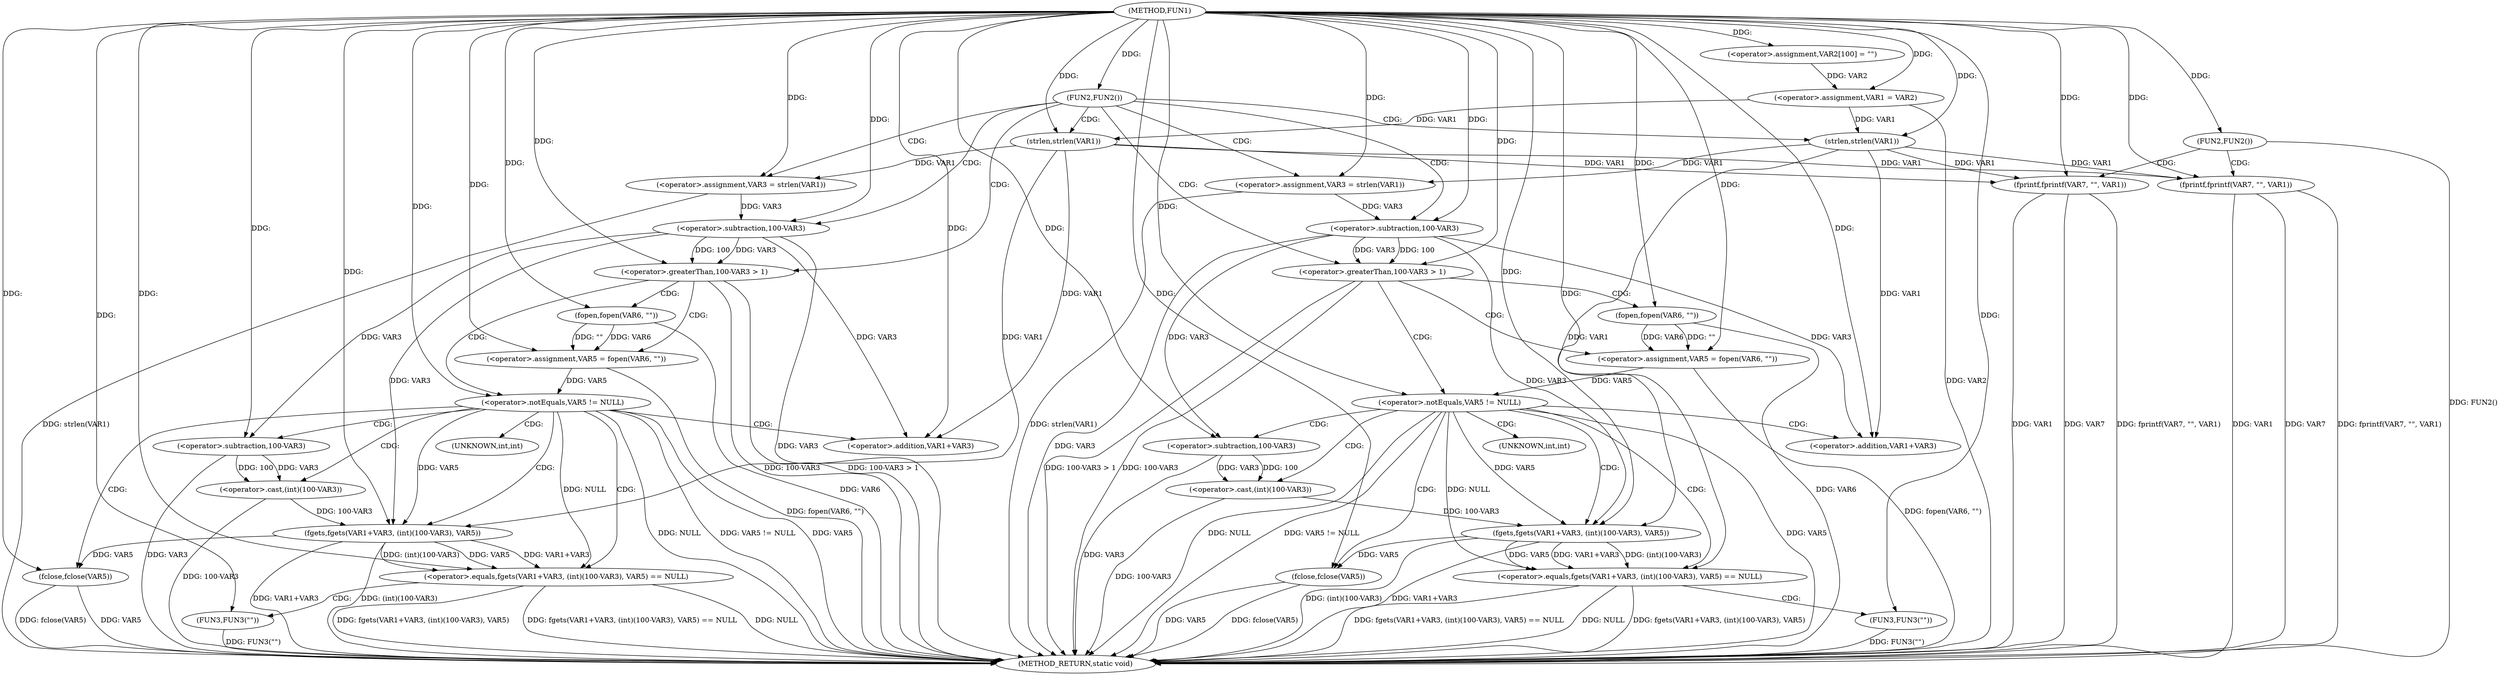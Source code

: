 digraph FUN1 {  
"1000100" [label = "(METHOD,FUN1)" ]
"1000212" [label = "(METHOD_RETURN,static void)" ]
"1000104" [label = "(<operator>.assignment,VAR2[100] = \"\")" ]
"1000107" [label = "(<operator>.assignment,VAR1 = VAR2)" ]
"1000111" [label = "(FUN2,FUN2())" ]
"1000115" [label = "(<operator>.assignment,VAR3 = strlen(VAR1))" ]
"1000117" [label = "(strlen,strlen(VAR1))" ]
"1000121" [label = "(<operator>.greaterThan,100-VAR3 > 1)" ]
"1000122" [label = "(<operator>.subtraction,100-VAR3)" ]
"1000127" [label = "(<operator>.assignment,VAR5 = fopen(VAR6, \"\"))" ]
"1000129" [label = "(fopen,fopen(VAR6, \"\"))" ]
"1000133" [label = "(<operator>.notEquals,VAR5 != NULL)" ]
"1000138" [label = "(<operator>.equals,fgets(VAR1+VAR3, (int)(100-VAR3), VAR5) == NULL)" ]
"1000139" [label = "(fgets,fgets(VAR1+VAR3, (int)(100-VAR3), VAR5))" ]
"1000140" [label = "(<operator>.addition,VAR1+VAR3)" ]
"1000143" [label = "(<operator>.cast,(int)(100-VAR3))" ]
"1000145" [label = "(<operator>.subtraction,100-VAR3)" ]
"1000151" [label = "(FUN3,FUN3(\"\"))" ]
"1000153" [label = "(fclose,fclose(VAR5))" ]
"1000159" [label = "(<operator>.assignment,VAR3 = strlen(VAR1))" ]
"1000161" [label = "(strlen,strlen(VAR1))" ]
"1000165" [label = "(<operator>.greaterThan,100-VAR3 > 1)" ]
"1000166" [label = "(<operator>.subtraction,100-VAR3)" ]
"1000171" [label = "(<operator>.assignment,VAR5 = fopen(VAR6, \"\"))" ]
"1000173" [label = "(fopen,fopen(VAR6, \"\"))" ]
"1000177" [label = "(<operator>.notEquals,VAR5 != NULL)" ]
"1000182" [label = "(<operator>.equals,fgets(VAR1+VAR3, (int)(100-VAR3), VAR5) == NULL)" ]
"1000183" [label = "(fgets,fgets(VAR1+VAR3, (int)(100-VAR3), VAR5))" ]
"1000184" [label = "(<operator>.addition,VAR1+VAR3)" ]
"1000187" [label = "(<operator>.cast,(int)(100-VAR3))" ]
"1000189" [label = "(<operator>.subtraction,100-VAR3)" ]
"1000195" [label = "(FUN3,FUN3(\"\"))" ]
"1000197" [label = "(fclose,fclose(VAR5))" ]
"1000200" [label = "(FUN2,FUN2())" ]
"1000202" [label = "(fprintf,fprintf(VAR7, \"\", VAR1))" ]
"1000208" [label = "(fprintf,fprintf(VAR7, \"\", VAR1))" ]
"1000144" [label = "(UNKNOWN,int,int)" ]
"1000188" [label = "(UNKNOWN,int,int)" ]
  "1000183" -> "1000212"  [ label = "DDG: (int)(100-VAR3)"] 
  "1000208" -> "1000212"  [ label = "DDG: VAR7"] 
  "1000200" -> "1000212"  [ label = "DDG: FUN2()"] 
  "1000187" -> "1000212"  [ label = "DDG: 100-VAR3"] 
  "1000138" -> "1000212"  [ label = "DDG: fgets(VAR1+VAR3, (int)(100-VAR3), VAR5)"] 
  "1000133" -> "1000212"  [ label = "DDG: VAR5 != NULL"] 
  "1000153" -> "1000212"  [ label = "DDG: VAR5"] 
  "1000197" -> "1000212"  [ label = "DDG: fclose(VAR5)"] 
  "1000177" -> "1000212"  [ label = "DDG: VAR5 != NULL"] 
  "1000138" -> "1000212"  [ label = "DDG: fgets(VAR1+VAR3, (int)(100-VAR3), VAR5) == NULL"] 
  "1000202" -> "1000212"  [ label = "DDG: VAR1"] 
  "1000182" -> "1000212"  [ label = "DDG: fgets(VAR1+VAR3, (int)(100-VAR3), VAR5) == NULL"] 
  "1000177" -> "1000212"  [ label = "DDG: VAR5"] 
  "1000115" -> "1000212"  [ label = "DDG: strlen(VAR1)"] 
  "1000166" -> "1000212"  [ label = "DDG: VAR3"] 
  "1000129" -> "1000212"  [ label = "DDG: VAR6"] 
  "1000151" -> "1000212"  [ label = "DDG: FUN3(\"\")"] 
  "1000177" -> "1000212"  [ label = "DDG: NULL"] 
  "1000165" -> "1000212"  [ label = "DDG: 100-VAR3"] 
  "1000139" -> "1000212"  [ label = "DDG: VAR1+VAR3"] 
  "1000195" -> "1000212"  [ label = "DDG: FUN3(\"\")"] 
  "1000183" -> "1000212"  [ label = "DDG: VAR1+VAR3"] 
  "1000127" -> "1000212"  [ label = "DDG: fopen(VAR6, \"\")"] 
  "1000133" -> "1000212"  [ label = "DDG: VAR5"] 
  "1000189" -> "1000212"  [ label = "DDG: VAR3"] 
  "1000202" -> "1000212"  [ label = "DDG: VAR7"] 
  "1000121" -> "1000212"  [ label = "DDG: 100-VAR3 > 1"] 
  "1000208" -> "1000212"  [ label = "DDG: fprintf(VAR7, \"\", VAR1)"] 
  "1000138" -> "1000212"  [ label = "DDG: NULL"] 
  "1000153" -> "1000212"  [ label = "DDG: fclose(VAR5)"] 
  "1000133" -> "1000212"  [ label = "DDG: NULL"] 
  "1000182" -> "1000212"  [ label = "DDG: NULL"] 
  "1000208" -> "1000212"  [ label = "DDG: VAR1"] 
  "1000171" -> "1000212"  [ label = "DDG: fopen(VAR6, \"\")"] 
  "1000139" -> "1000212"  [ label = "DDG: (int)(100-VAR3)"] 
  "1000121" -> "1000212"  [ label = "DDG: 100-VAR3"] 
  "1000143" -> "1000212"  [ label = "DDG: 100-VAR3"] 
  "1000145" -> "1000212"  [ label = "DDG: VAR3"] 
  "1000159" -> "1000212"  [ label = "DDG: strlen(VAR1)"] 
  "1000182" -> "1000212"  [ label = "DDG: fgets(VAR1+VAR3, (int)(100-VAR3), VAR5)"] 
  "1000173" -> "1000212"  [ label = "DDG: VAR6"] 
  "1000107" -> "1000212"  [ label = "DDG: VAR2"] 
  "1000202" -> "1000212"  [ label = "DDG: fprintf(VAR7, \"\", VAR1)"] 
  "1000122" -> "1000212"  [ label = "DDG: VAR3"] 
  "1000197" -> "1000212"  [ label = "DDG: VAR5"] 
  "1000165" -> "1000212"  [ label = "DDG: 100-VAR3 > 1"] 
  "1000100" -> "1000104"  [ label = "DDG: "] 
  "1000104" -> "1000107"  [ label = "DDG: VAR2"] 
  "1000100" -> "1000107"  [ label = "DDG: "] 
  "1000100" -> "1000111"  [ label = "DDG: "] 
  "1000117" -> "1000115"  [ label = "DDG: VAR1"] 
  "1000100" -> "1000115"  [ label = "DDG: "] 
  "1000107" -> "1000117"  [ label = "DDG: VAR1"] 
  "1000100" -> "1000117"  [ label = "DDG: "] 
  "1000122" -> "1000121"  [ label = "DDG: 100"] 
  "1000122" -> "1000121"  [ label = "DDG: VAR3"] 
  "1000100" -> "1000122"  [ label = "DDG: "] 
  "1000115" -> "1000122"  [ label = "DDG: VAR3"] 
  "1000100" -> "1000121"  [ label = "DDG: "] 
  "1000129" -> "1000127"  [ label = "DDG: VAR6"] 
  "1000129" -> "1000127"  [ label = "DDG: \"\""] 
  "1000100" -> "1000127"  [ label = "DDG: "] 
  "1000100" -> "1000129"  [ label = "DDG: "] 
  "1000127" -> "1000133"  [ label = "DDG: VAR5"] 
  "1000100" -> "1000133"  [ label = "DDG: "] 
  "1000139" -> "1000138"  [ label = "DDG: VAR1+VAR3"] 
  "1000139" -> "1000138"  [ label = "DDG: (int)(100-VAR3)"] 
  "1000139" -> "1000138"  [ label = "DDG: VAR5"] 
  "1000117" -> "1000139"  [ label = "DDG: VAR1"] 
  "1000100" -> "1000139"  [ label = "DDG: "] 
  "1000122" -> "1000139"  [ label = "DDG: VAR3"] 
  "1000117" -> "1000140"  [ label = "DDG: VAR1"] 
  "1000100" -> "1000140"  [ label = "DDG: "] 
  "1000122" -> "1000140"  [ label = "DDG: VAR3"] 
  "1000143" -> "1000139"  [ label = "DDG: 100-VAR3"] 
  "1000145" -> "1000143"  [ label = "DDG: 100"] 
  "1000145" -> "1000143"  [ label = "DDG: VAR3"] 
  "1000100" -> "1000145"  [ label = "DDG: "] 
  "1000122" -> "1000145"  [ label = "DDG: VAR3"] 
  "1000133" -> "1000139"  [ label = "DDG: VAR5"] 
  "1000133" -> "1000138"  [ label = "DDG: NULL"] 
  "1000100" -> "1000138"  [ label = "DDG: "] 
  "1000100" -> "1000151"  [ label = "DDG: "] 
  "1000139" -> "1000153"  [ label = "DDG: VAR5"] 
  "1000100" -> "1000153"  [ label = "DDG: "] 
  "1000161" -> "1000159"  [ label = "DDG: VAR1"] 
  "1000100" -> "1000159"  [ label = "DDG: "] 
  "1000107" -> "1000161"  [ label = "DDG: VAR1"] 
  "1000100" -> "1000161"  [ label = "DDG: "] 
  "1000166" -> "1000165"  [ label = "DDG: 100"] 
  "1000166" -> "1000165"  [ label = "DDG: VAR3"] 
  "1000100" -> "1000166"  [ label = "DDG: "] 
  "1000159" -> "1000166"  [ label = "DDG: VAR3"] 
  "1000100" -> "1000165"  [ label = "DDG: "] 
  "1000173" -> "1000171"  [ label = "DDG: VAR6"] 
  "1000173" -> "1000171"  [ label = "DDG: \"\""] 
  "1000100" -> "1000171"  [ label = "DDG: "] 
  "1000100" -> "1000173"  [ label = "DDG: "] 
  "1000171" -> "1000177"  [ label = "DDG: VAR5"] 
  "1000100" -> "1000177"  [ label = "DDG: "] 
  "1000183" -> "1000182"  [ label = "DDG: VAR1+VAR3"] 
  "1000183" -> "1000182"  [ label = "DDG: (int)(100-VAR3)"] 
  "1000183" -> "1000182"  [ label = "DDG: VAR5"] 
  "1000161" -> "1000183"  [ label = "DDG: VAR1"] 
  "1000100" -> "1000183"  [ label = "DDG: "] 
  "1000166" -> "1000183"  [ label = "DDG: VAR3"] 
  "1000161" -> "1000184"  [ label = "DDG: VAR1"] 
  "1000100" -> "1000184"  [ label = "DDG: "] 
  "1000166" -> "1000184"  [ label = "DDG: VAR3"] 
  "1000187" -> "1000183"  [ label = "DDG: 100-VAR3"] 
  "1000189" -> "1000187"  [ label = "DDG: 100"] 
  "1000189" -> "1000187"  [ label = "DDG: VAR3"] 
  "1000100" -> "1000189"  [ label = "DDG: "] 
  "1000166" -> "1000189"  [ label = "DDG: VAR3"] 
  "1000177" -> "1000183"  [ label = "DDG: VAR5"] 
  "1000177" -> "1000182"  [ label = "DDG: NULL"] 
  "1000100" -> "1000182"  [ label = "DDG: "] 
  "1000100" -> "1000195"  [ label = "DDG: "] 
  "1000183" -> "1000197"  [ label = "DDG: VAR5"] 
  "1000100" -> "1000197"  [ label = "DDG: "] 
  "1000100" -> "1000200"  [ label = "DDG: "] 
  "1000100" -> "1000202"  [ label = "DDG: "] 
  "1000117" -> "1000202"  [ label = "DDG: VAR1"] 
  "1000161" -> "1000202"  [ label = "DDG: VAR1"] 
  "1000100" -> "1000208"  [ label = "DDG: "] 
  "1000117" -> "1000208"  [ label = "DDG: VAR1"] 
  "1000161" -> "1000208"  [ label = "DDG: VAR1"] 
  "1000111" -> "1000117"  [ label = "CDG: "] 
  "1000111" -> "1000161"  [ label = "CDG: "] 
  "1000111" -> "1000166"  [ label = "CDG: "] 
  "1000111" -> "1000165"  [ label = "CDG: "] 
  "1000111" -> "1000122"  [ label = "CDG: "] 
  "1000111" -> "1000121"  [ label = "CDG: "] 
  "1000111" -> "1000159"  [ label = "CDG: "] 
  "1000111" -> "1000115"  [ label = "CDG: "] 
  "1000121" -> "1000127"  [ label = "CDG: "] 
  "1000121" -> "1000133"  [ label = "CDG: "] 
  "1000121" -> "1000129"  [ label = "CDG: "] 
  "1000133" -> "1000153"  [ label = "CDG: "] 
  "1000133" -> "1000139"  [ label = "CDG: "] 
  "1000133" -> "1000144"  [ label = "CDG: "] 
  "1000133" -> "1000143"  [ label = "CDG: "] 
  "1000133" -> "1000145"  [ label = "CDG: "] 
  "1000133" -> "1000140"  [ label = "CDG: "] 
  "1000133" -> "1000138"  [ label = "CDG: "] 
  "1000138" -> "1000151"  [ label = "CDG: "] 
  "1000165" -> "1000173"  [ label = "CDG: "] 
  "1000165" -> "1000171"  [ label = "CDG: "] 
  "1000165" -> "1000177"  [ label = "CDG: "] 
  "1000177" -> "1000182"  [ label = "CDG: "] 
  "1000177" -> "1000197"  [ label = "CDG: "] 
  "1000177" -> "1000183"  [ label = "CDG: "] 
  "1000177" -> "1000189"  [ label = "CDG: "] 
  "1000177" -> "1000188"  [ label = "CDG: "] 
  "1000177" -> "1000184"  [ label = "CDG: "] 
  "1000177" -> "1000187"  [ label = "CDG: "] 
  "1000182" -> "1000195"  [ label = "CDG: "] 
  "1000200" -> "1000208"  [ label = "CDG: "] 
  "1000200" -> "1000202"  [ label = "CDG: "] 
}
